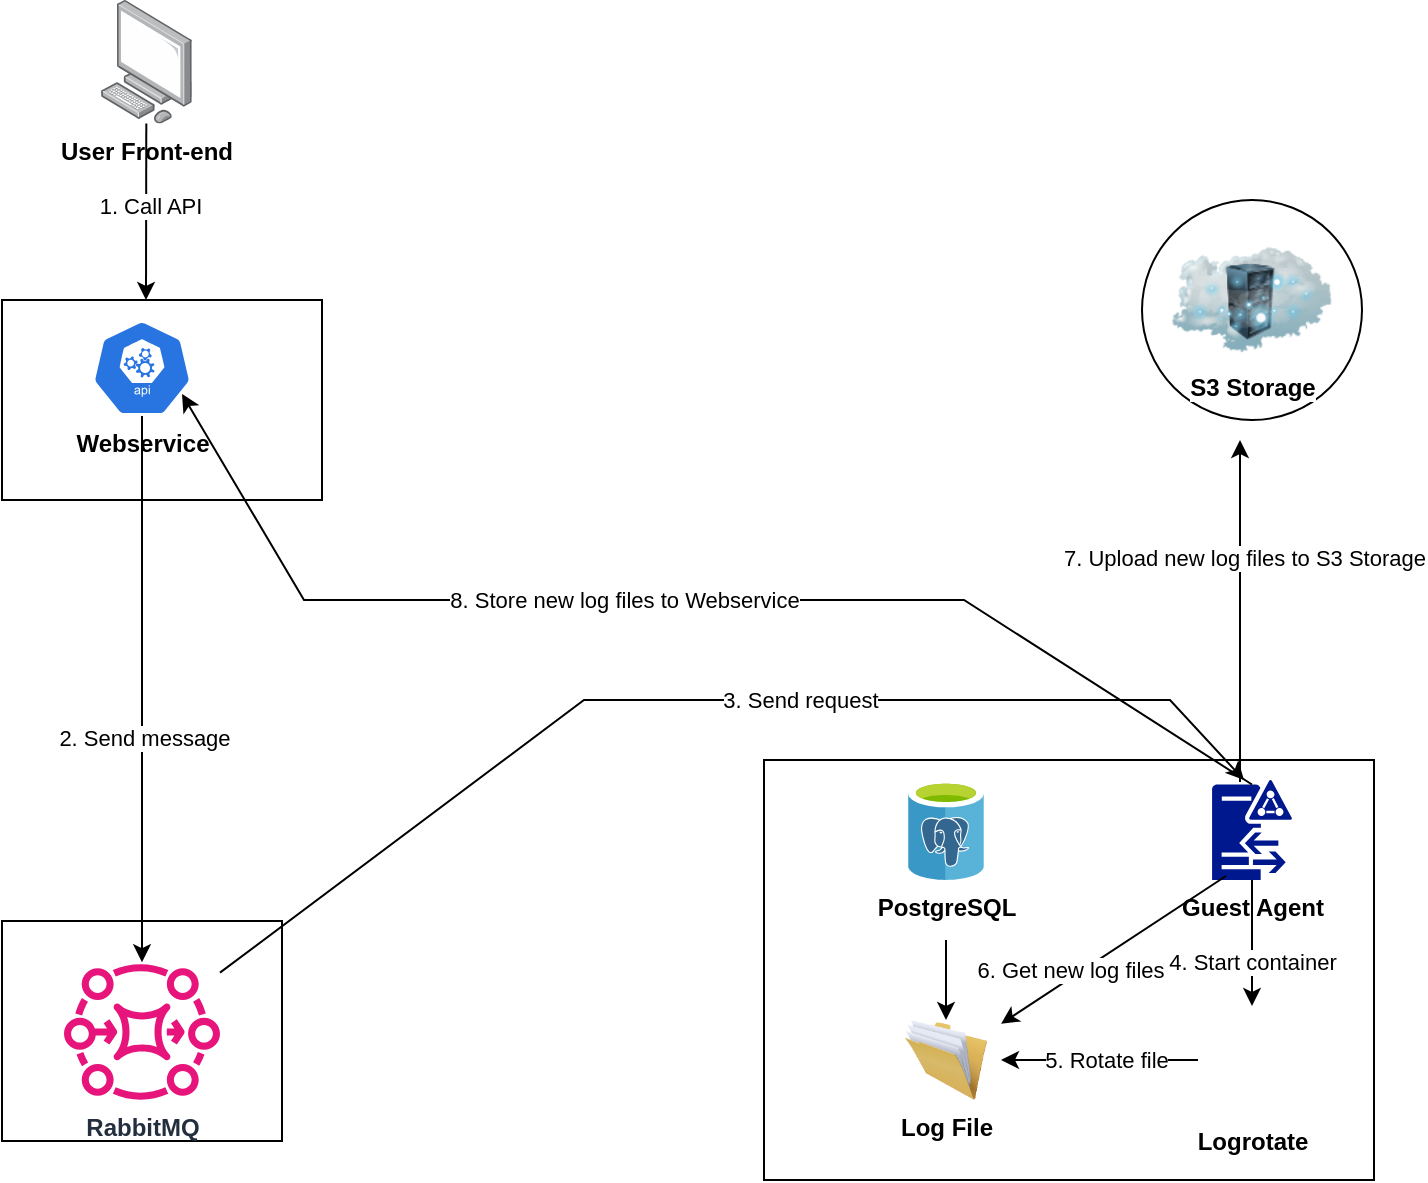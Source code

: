 <mxfile version="22.1.4" type="github">
  <diagram name="Page-1" id="OSyYVJDZ0RtoDVXYBKoF">
    <mxGraphModel dx="1602" dy="775" grid="1" gridSize="10" guides="1" tooltips="1" connect="1" arrows="1" fold="1" page="1" pageScale="1" pageWidth="850" pageHeight="1100" math="0" shadow="0">
      <root>
        <mxCell id="0" />
        <mxCell id="1" parent="0" />
        <mxCell id="BNw0BIAi_Vv0ncGTf3Xm-2" value="" style="ellipse;whiteSpace=wrap;html=1;aspect=fixed;" vertex="1" parent="1">
          <mxGeometry x="699" y="100" width="110" height="110" as="geometry" />
        </mxCell>
        <mxCell id="BNw0BIAi_Vv0ncGTf3Xm-7" value="" style="rounded=0;whiteSpace=wrap;html=1;" vertex="1" parent="1">
          <mxGeometry x="129" y="150" width="160" height="100" as="geometry" />
        </mxCell>
        <mxCell id="BNw0BIAi_Vv0ncGTf3Xm-8" value="&lt;b&gt;Webservice&lt;/b&gt;" style="sketch=0;html=1;dashed=0;whitespace=wrap;fillColor=#2875E2;strokeColor=#ffffff;points=[[0.005,0.63,0],[0.1,0.2,0],[0.9,0.2,0],[0.5,0,0],[0.995,0.63,0],[0.72,0.99,0],[0.5,1,0],[0.28,0.99,0]];verticalLabelPosition=bottom;align=center;verticalAlign=top;shape=mxgraph.kubernetes.icon;prIcon=api" vertex="1" parent="1">
          <mxGeometry x="174" y="160" width="50" height="48" as="geometry" />
        </mxCell>
        <mxCell id="BNw0BIAi_Vv0ncGTf3Xm-9" value="&lt;b&gt;S3 Storage&lt;/b&gt;" style="image;html=1;image=img/lib/clip_art/networking/Cloud_Rack_128x128.png" vertex="1" parent="1">
          <mxGeometry x="714" y="120" width="80" height="60" as="geometry" />
        </mxCell>
        <mxCell id="BNw0BIAi_Vv0ncGTf3Xm-10" value="" style="rounded=0;whiteSpace=wrap;html=1;" vertex="1" parent="1">
          <mxGeometry x="129" y="460.5" width="140" height="110" as="geometry" />
        </mxCell>
        <mxCell id="BNw0BIAi_Vv0ncGTf3Xm-11" value="&lt;b&gt;RabbitMQ&lt;/b&gt;" style="sketch=0;outlineConnect=0;fontColor=#232F3E;gradientColor=none;fillColor=#E7157B;strokeColor=none;dashed=0;verticalLabelPosition=bottom;verticalAlign=top;align=center;html=1;fontSize=12;fontStyle=0;aspect=fixed;pointerEvents=1;shape=mxgraph.aws4.mq_broker;" vertex="1" parent="1">
          <mxGeometry x="160" y="481" width="78" height="69" as="geometry" />
        </mxCell>
        <mxCell id="BNw0BIAi_Vv0ncGTf3Xm-12" value="" style="rounded=0;whiteSpace=wrap;html=1;" vertex="1" parent="1">
          <mxGeometry x="510" y="380" width="305" height="210" as="geometry" />
        </mxCell>
        <mxCell id="BNw0BIAi_Vv0ncGTf3Xm-13" value="&lt;b&gt;PostgreSQL&lt;/b&gt;" style="image;sketch=0;aspect=fixed;html=1;points=[];align=center;fontSize=12;image=img/lib/mscae/Azure_Database_for_PostgreSQL_servers.svg;" vertex="1" parent="1">
          <mxGeometry x="582" y="390" width="38" height="50" as="geometry" />
        </mxCell>
        <mxCell id="BNw0BIAi_Vv0ncGTf3Xm-15" value="&lt;b&gt;Guest Agent&lt;/b&gt;" style="sketch=0;aspect=fixed;pointerEvents=1;shadow=0;dashed=0;html=1;strokeColor=none;labelPosition=center;verticalLabelPosition=bottom;verticalAlign=top;align=center;fillColor=#00188D;shape=mxgraph.mscae.enterprise.d" vertex="1" parent="1">
          <mxGeometry x="734" y="390" width="40" height="50" as="geometry" />
        </mxCell>
        <mxCell id="BNw0BIAi_Vv0ncGTf3Xm-16" value="&lt;b&gt;Log File&lt;/b&gt;" style="image;html=1;image=img/lib/clip_art/general/Full_Folder_128x128.png" vertex="1" parent="1">
          <mxGeometry x="573.5" y="510" width="55" height="40" as="geometry" />
        </mxCell>
        <mxCell id="BNw0BIAi_Vv0ncGTf3Xm-17" value="&lt;b&gt;Logrotate&lt;/b&gt;" style="shape=image;html=1;verticalAlign=top;verticalLabelPosition=bottom;labelBackgroundColor=#ffffff;imageAspect=0;aspect=fixed;image=https://cdn1.iconfinder.com/data/icons/unicons-line-vol-3/24/docker-128.png" vertex="1" parent="1">
          <mxGeometry x="727" y="503" width="54" height="54" as="geometry" />
        </mxCell>
        <mxCell id="BNw0BIAi_Vv0ncGTf3Xm-21" value="" style="endArrow=classic;html=1;rounded=0;entryX=0.5;entryY=0;entryDx=0;entryDy=0;" edge="1" parent="1" target="BNw0BIAi_Vv0ncGTf3Xm-16">
          <mxGeometry width="50" height="50" relative="1" as="geometry">
            <mxPoint x="601" y="470" as="sourcePoint" />
            <mxPoint x="450" y="370" as="targetPoint" />
          </mxGeometry>
        </mxCell>
        <mxCell id="BNw0BIAi_Vv0ncGTf3Xm-22" value="" style="endArrow=classic;html=1;rounded=0;" edge="1" parent="1" source="BNw0BIAi_Vv0ncGTf3Xm-17" target="BNw0BIAi_Vv0ncGTf3Xm-16">
          <mxGeometry width="50" height="50" relative="1" as="geometry">
            <mxPoint x="400" y="420" as="sourcePoint" />
            <mxPoint x="450" y="370" as="targetPoint" />
          </mxGeometry>
        </mxCell>
        <mxCell id="BNw0BIAi_Vv0ncGTf3Xm-35" value="5. Rotate file" style="edgeLabel;html=1;align=center;verticalAlign=middle;resizable=0;points=[];" vertex="1" connectable="0" parent="BNw0BIAi_Vv0ncGTf3Xm-22">
          <mxGeometry x="-0.317" relative="1" as="geometry">
            <mxPoint x="-13" as="offset" />
          </mxGeometry>
        </mxCell>
        <mxCell id="BNw0BIAi_Vv0ncGTf3Xm-23" value="" style="endArrow=classic;html=1;rounded=0;" edge="1" parent="1" source="BNw0BIAi_Vv0ncGTf3Xm-15" target="BNw0BIAi_Vv0ncGTf3Xm-17">
          <mxGeometry width="50" height="50" relative="1" as="geometry">
            <mxPoint x="400" y="420" as="sourcePoint" />
            <mxPoint x="450" y="370" as="targetPoint" />
          </mxGeometry>
        </mxCell>
        <mxCell id="BNw0BIAi_Vv0ncGTf3Xm-34" value="4. Start container" style="edgeLabel;html=1;align=center;verticalAlign=middle;resizable=0;points=[];" vertex="1" connectable="0" parent="BNw0BIAi_Vv0ncGTf3Xm-23">
          <mxGeometry x="0.016" y="1" relative="1" as="geometry">
            <mxPoint x="-1" y="9" as="offset" />
          </mxGeometry>
        </mxCell>
        <mxCell id="BNw0BIAi_Vv0ncGTf3Xm-24" value="" style="endArrow=classic;html=1;rounded=0;exitX=0.175;exitY=0.96;exitDx=0;exitDy=0;exitPerimeter=0;" edge="1" parent="1" source="BNw0BIAi_Vv0ncGTf3Xm-15" target="BNw0BIAi_Vv0ncGTf3Xm-16">
          <mxGeometry width="50" height="50" relative="1" as="geometry">
            <mxPoint x="400" y="420" as="sourcePoint" />
            <mxPoint x="450" y="370" as="targetPoint" />
          </mxGeometry>
        </mxCell>
        <mxCell id="BNw0BIAi_Vv0ncGTf3Xm-37" value="6. Get new log files" style="edgeLabel;html=1;align=center;verticalAlign=middle;resizable=0;points=[];" vertex="1" connectable="0" parent="BNw0BIAi_Vv0ncGTf3Xm-24">
          <mxGeometry x="0.319" relative="1" as="geometry">
            <mxPoint x="-4" y="-2" as="offset" />
          </mxGeometry>
        </mxCell>
        <mxCell id="BNw0BIAi_Vv0ncGTf3Xm-26" value="" style="endArrow=classic;html=1;rounded=0;" edge="1" parent="1" source="BNw0BIAi_Vv0ncGTf3Xm-8" target="BNw0BIAi_Vv0ncGTf3Xm-11">
          <mxGeometry width="50" height="50" relative="1" as="geometry">
            <mxPoint x="400" y="420" as="sourcePoint" />
            <mxPoint x="450" y="370" as="targetPoint" />
          </mxGeometry>
        </mxCell>
        <mxCell id="BNw0BIAi_Vv0ncGTf3Xm-27" value="2. Send message" style="edgeLabel;html=1;align=center;verticalAlign=middle;resizable=0;points=[];" vertex="1" connectable="0" parent="BNw0BIAi_Vv0ncGTf3Xm-26">
          <mxGeometry x="0.179" y="1" relative="1" as="geometry">
            <mxPoint as="offset" />
          </mxGeometry>
        </mxCell>
        <mxCell id="BNw0BIAi_Vv0ncGTf3Xm-28" value="&lt;b&gt;User Front-end&lt;/b&gt;" style="image;points=[];aspect=fixed;html=1;align=center;shadow=0;dashed=0;image=img/lib/allied_telesis/computer_and_terminals/Personal_Computer.svg;" vertex="1" parent="1">
          <mxGeometry x="178.4" width="45.6" height="61.8" as="geometry" />
        </mxCell>
        <mxCell id="BNw0BIAi_Vv0ncGTf3Xm-29" value="" style="endArrow=classic;html=1;rounded=0;" edge="1" parent="1" source="BNw0BIAi_Vv0ncGTf3Xm-28">
          <mxGeometry width="50" height="50" relative="1" as="geometry">
            <mxPoint x="400" y="420" as="sourcePoint" />
            <mxPoint x="201" y="150" as="targetPoint" />
          </mxGeometry>
        </mxCell>
        <mxCell id="BNw0BIAi_Vv0ncGTf3Xm-30" value="1. Call API" style="edgeLabel;html=1;align=center;verticalAlign=middle;resizable=0;points=[];" vertex="1" connectable="0" parent="BNw0BIAi_Vv0ncGTf3Xm-29">
          <mxGeometry x="-0.066" y="2" relative="1" as="geometry">
            <mxPoint as="offset" />
          </mxGeometry>
        </mxCell>
        <mxCell id="BNw0BIAi_Vv0ncGTf3Xm-31" value="" style="endArrow=classic;html=1;rounded=0;" edge="1" parent="1" source="BNw0BIAi_Vv0ncGTf3Xm-11">
          <mxGeometry width="50" height="50" relative="1" as="geometry">
            <mxPoint x="400" y="420" as="sourcePoint" />
            <mxPoint x="750" y="390" as="targetPoint" />
            <Array as="points">
              <mxPoint x="420" y="350" />
              <mxPoint x="713" y="350" />
            </Array>
          </mxGeometry>
        </mxCell>
        <mxCell id="BNw0BIAi_Vv0ncGTf3Xm-33" value="3. Send request" style="edgeLabel;html=1;align=center;verticalAlign=middle;resizable=0;points=[];" vertex="1" connectable="0" parent="BNw0BIAi_Vv0ncGTf3Xm-31">
          <mxGeometry x="0.166" relative="1" as="geometry">
            <mxPoint as="offset" />
          </mxGeometry>
        </mxCell>
        <mxCell id="BNw0BIAi_Vv0ncGTf3Xm-36" value="" style="endArrow=classic;html=1;rounded=0;exitX=0.35;exitY=0.02;exitDx=0;exitDy=0;exitPerimeter=0;" edge="1" parent="1" source="BNw0BIAi_Vv0ncGTf3Xm-15">
          <mxGeometry width="50" height="50" relative="1" as="geometry">
            <mxPoint x="748" y="380" as="sourcePoint" />
            <mxPoint x="748" y="220" as="targetPoint" />
          </mxGeometry>
        </mxCell>
        <mxCell id="BNw0BIAi_Vv0ncGTf3Xm-38" value="7. Upload new log files to S3 Storage" style="edgeLabel;html=1;align=center;verticalAlign=middle;resizable=0;points=[];" vertex="1" connectable="0" parent="BNw0BIAi_Vv0ncGTf3Xm-36">
          <mxGeometry x="0.31" y="-2" relative="1" as="geometry">
            <mxPoint as="offset" />
          </mxGeometry>
        </mxCell>
        <mxCell id="BNw0BIAi_Vv0ncGTf3Xm-39" value="" style="endArrow=classic;html=1;rounded=0;entryX=0.9;entryY=0.771;entryDx=0;entryDy=0;entryPerimeter=0;exitX=0.5;exitY=0.045;exitDx=0;exitDy=0;exitPerimeter=0;" edge="1" parent="1" source="BNw0BIAi_Vv0ncGTf3Xm-15" target="BNw0BIAi_Vv0ncGTf3Xm-8">
          <mxGeometry width="50" height="50" relative="1" as="geometry">
            <mxPoint x="660" y="320" as="sourcePoint" />
            <mxPoint x="330" y="170" as="targetPoint" />
            <Array as="points">
              <mxPoint x="610" y="300" />
              <mxPoint x="520" y="300" />
              <mxPoint x="280" y="300" />
            </Array>
          </mxGeometry>
        </mxCell>
        <mxCell id="BNw0BIAi_Vv0ncGTf3Xm-40" value="8. Store new log files to Webservice" style="edgeLabel;html=1;align=center;verticalAlign=middle;resizable=0;points=[];" vertex="1" connectable="0" parent="BNw0BIAi_Vv0ncGTf3Xm-39">
          <mxGeometry x="0.376" y="-1" relative="1" as="geometry">
            <mxPoint x="86" y="1" as="offset" />
          </mxGeometry>
        </mxCell>
      </root>
    </mxGraphModel>
  </diagram>
</mxfile>

